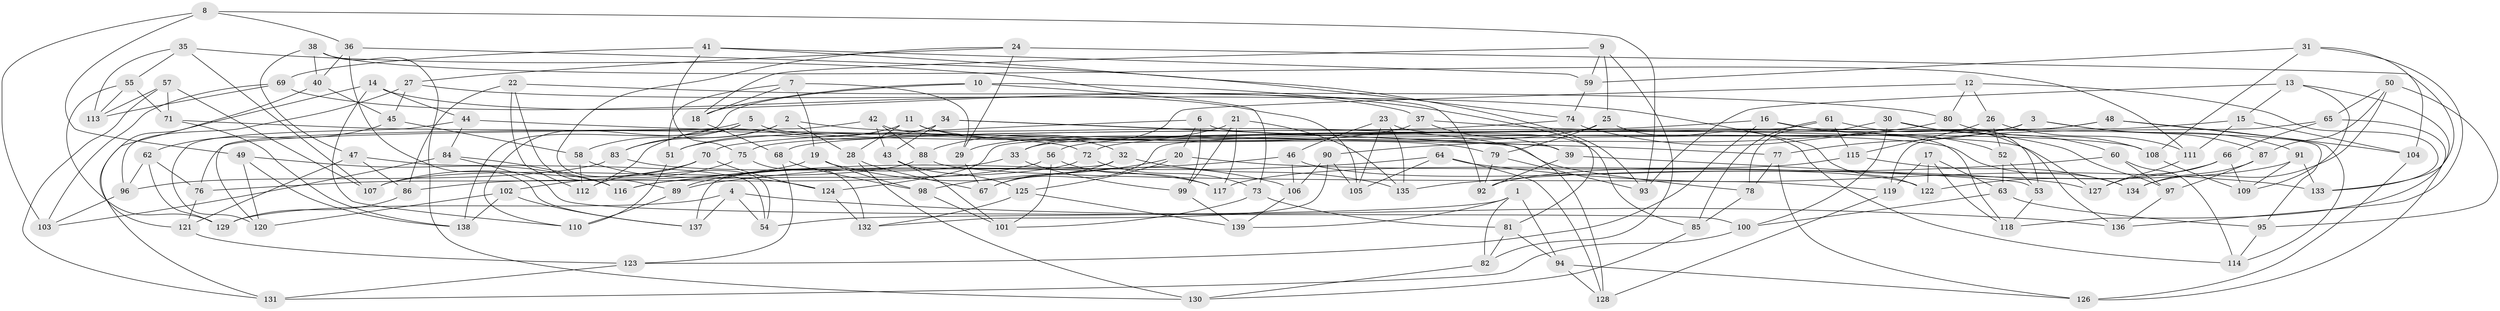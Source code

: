 // coarse degree distribution, {4: 0.5567010309278351, 6: 0.4020618556701031, 5: 0.030927835051546393, 3: 0.010309278350515464}
// Generated by graph-tools (version 1.1) at 2025/52/02/27/25 19:52:30]
// undirected, 139 vertices, 278 edges
graph export_dot {
graph [start="1"]
  node [color=gray90,style=filled];
  1;
  2;
  3;
  4;
  5;
  6;
  7;
  8;
  9;
  10;
  11;
  12;
  13;
  14;
  15;
  16;
  17;
  18;
  19;
  20;
  21;
  22;
  23;
  24;
  25;
  26;
  27;
  28;
  29;
  30;
  31;
  32;
  33;
  34;
  35;
  36;
  37;
  38;
  39;
  40;
  41;
  42;
  43;
  44;
  45;
  46;
  47;
  48;
  49;
  50;
  51;
  52;
  53;
  54;
  55;
  56;
  57;
  58;
  59;
  60;
  61;
  62;
  63;
  64;
  65;
  66;
  67;
  68;
  69;
  70;
  71;
  72;
  73;
  74;
  75;
  76;
  77;
  78;
  79;
  80;
  81;
  82;
  83;
  84;
  85;
  86;
  87;
  88;
  89;
  90;
  91;
  92;
  93;
  94;
  95;
  96;
  97;
  98;
  99;
  100;
  101;
  102;
  103;
  104;
  105;
  106;
  107;
  108;
  109;
  110;
  111;
  112;
  113;
  114;
  115;
  116;
  117;
  118;
  119;
  120;
  121;
  122;
  123;
  124;
  125;
  126;
  127;
  128;
  129;
  130;
  131;
  132;
  133;
  134;
  135;
  136;
  137;
  138;
  139;
  1 -- 82;
  1 -- 94;
  1 -- 54;
  1 -- 139;
  2 -- 78;
  2 -- 28;
  2 -- 58;
  2 -- 83;
  3 -- 87;
  3 -- 33;
  3 -- 91;
  3 -- 77;
  4 -- 137;
  4 -- 136;
  4 -- 54;
  4 -- 129;
  5 -- 134;
  5 -- 110;
  5 -- 83;
  5 -- 120;
  6 -- 118;
  6 -- 20;
  6 -- 70;
  6 -- 99;
  7 -- 29;
  7 -- 19;
  7 -- 51;
  7 -- 18;
  8 -- 49;
  8 -- 103;
  8 -- 93;
  8 -- 36;
  9 -- 18;
  9 -- 59;
  9 -- 82;
  9 -- 25;
  10 -- 81;
  10 -- 18;
  10 -- 138;
  10 -- 73;
  11 -- 28;
  11 -- 112;
  11 -- 79;
  11 -- 32;
  12 -- 33;
  12 -- 26;
  12 -- 80;
  12 -- 133;
  13 -- 109;
  13 -- 118;
  13 -- 93;
  13 -- 15;
  14 -- 110;
  14 -- 37;
  14 -- 44;
  14 -- 131;
  15 -- 111;
  15 -- 67;
  15 -- 104;
  16 -- 123;
  16 -- 95;
  16 -- 52;
  16 -- 68;
  17 -- 118;
  17 -- 119;
  17 -- 63;
  17 -- 122;
  18 -- 68;
  19 -- 106;
  19 -- 76;
  19 -- 98;
  20 -- 98;
  20 -- 127;
  20 -- 125;
  21 -- 117;
  21 -- 135;
  21 -- 99;
  21 -- 88;
  22 -- 86;
  22 -- 80;
  22 -- 112;
  22 -- 89;
  23 -- 85;
  23 -- 105;
  23 -- 135;
  23 -- 46;
  24 -- 54;
  24 -- 27;
  24 -- 133;
  24 -- 29;
  25 -- 114;
  25 -- 79;
  25 -- 29;
  26 -- 111;
  26 -- 52;
  26 -- 115;
  27 -- 96;
  27 -- 122;
  27 -- 45;
  28 -- 130;
  28 -- 67;
  29 -- 67;
  30 -- 60;
  30 -- 53;
  30 -- 100;
  30 -- 78;
  31 -- 104;
  31 -- 59;
  31 -- 108;
  31 -- 136;
  32 -- 135;
  32 -- 137;
  32 -- 67;
  33 -- 89;
  33 -- 99;
  34 -- 43;
  34 -- 51;
  34 -- 39;
  34 -- 128;
  35 -- 92;
  35 -- 113;
  35 -- 55;
  35 -- 107;
  36 -- 137;
  36 -- 74;
  36 -- 40;
  37 -- 51;
  37 -- 39;
  37 -- 127;
  38 -- 130;
  38 -- 47;
  38 -- 40;
  38 -- 111;
  39 -- 53;
  39 -- 92;
  40 -- 121;
  40 -- 45;
  41 -- 93;
  41 -- 59;
  41 -- 69;
  41 -- 75;
  42 -- 108;
  42 -- 76;
  42 -- 43;
  42 -- 88;
  43 -- 101;
  43 -- 125;
  44 -- 77;
  44 -- 120;
  44 -- 84;
  45 -- 58;
  45 -- 62;
  46 -- 89;
  46 -- 122;
  46 -- 106;
  47 -- 86;
  47 -- 121;
  47 -- 54;
  48 -- 56;
  48 -- 72;
  48 -- 104;
  48 -- 114;
  49 -- 116;
  49 -- 138;
  49 -- 120;
  50 -- 95;
  50 -- 87;
  50 -- 134;
  50 -- 65;
  51 -- 110;
  52 -- 63;
  52 -- 53;
  53 -- 118;
  55 -- 113;
  55 -- 129;
  55 -- 71;
  56 -- 117;
  56 -- 86;
  56 -- 101;
  57 -- 131;
  57 -- 113;
  57 -- 107;
  57 -- 71;
  58 -- 124;
  58 -- 112;
  59 -- 74;
  60 -- 114;
  60 -- 135;
  60 -- 97;
  61 -- 85;
  61 -- 124;
  61 -- 115;
  61 -- 136;
  62 -- 76;
  62 -- 129;
  62 -- 96;
  63 -- 100;
  63 -- 95;
  64 -- 128;
  64 -- 116;
  64 -- 105;
  64 -- 133;
  65 -- 119;
  65 -- 66;
  65 -- 126;
  66 -- 109;
  66 -- 122;
  66 -- 127;
  68 -- 98;
  68 -- 123;
  69 -- 105;
  69 -- 113;
  69 -- 103;
  70 -- 124;
  70 -- 107;
  70 -- 112;
  71 -- 138;
  71 -- 72;
  72 -- 116;
  72 -- 73;
  73 -- 81;
  73 -- 101;
  74 -- 75;
  74 -- 97;
  75 -- 102;
  75 -- 132;
  76 -- 121;
  77 -- 126;
  77 -- 78;
  78 -- 85;
  79 -- 93;
  79 -- 92;
  80 -- 108;
  80 -- 90;
  81 -- 82;
  81 -- 94;
  82 -- 130;
  83 -- 96;
  83 -- 117;
  84 -- 103;
  84 -- 116;
  84 -- 100;
  85 -- 130;
  86 -- 129;
  87 -- 97;
  87 -- 134;
  88 -- 119;
  88 -- 107;
  89 -- 110;
  90 -- 106;
  90 -- 105;
  90 -- 132;
  91 -- 133;
  91 -- 92;
  91 -- 109;
  94 -- 126;
  94 -- 128;
  95 -- 114;
  96 -- 103;
  97 -- 136;
  98 -- 101;
  99 -- 139;
  100 -- 131;
  102 -- 138;
  102 -- 120;
  102 -- 137;
  104 -- 126;
  106 -- 139;
  108 -- 109;
  111 -- 127;
  115 -- 117;
  115 -- 134;
  119 -- 128;
  121 -- 123;
  123 -- 131;
  124 -- 132;
  125 -- 139;
  125 -- 132;
}
